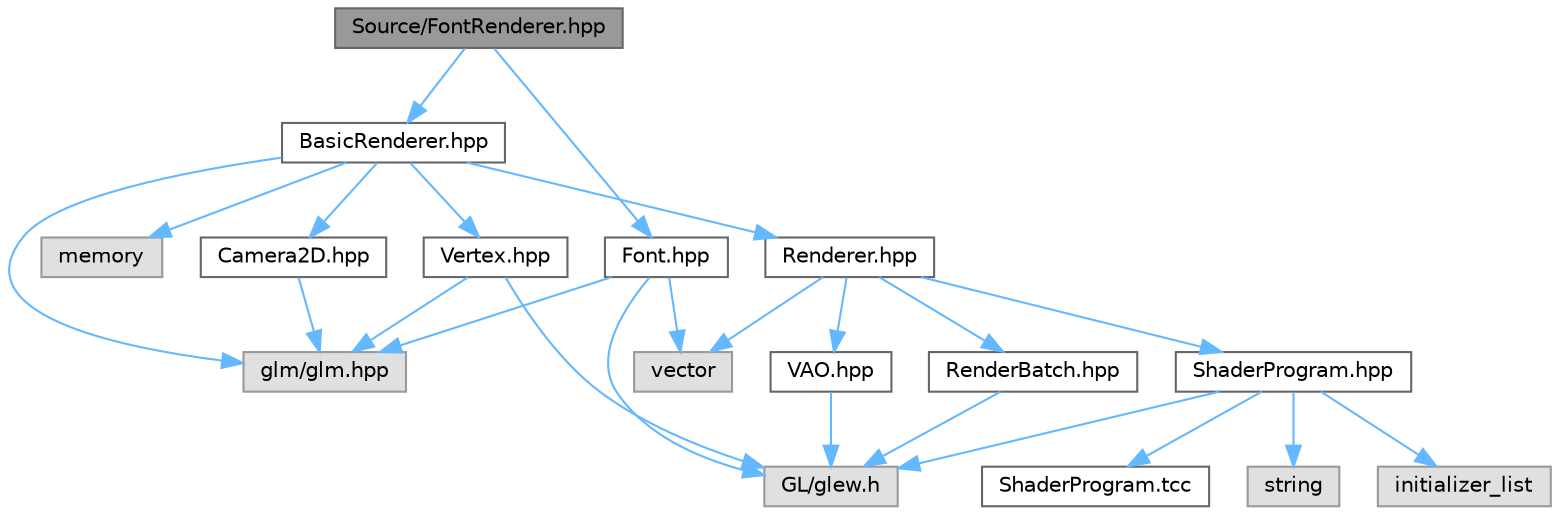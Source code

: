 digraph "Source/FontRenderer.hpp"
{
 // INTERACTIVE_SVG=YES
 // LATEX_PDF_SIZE
  bgcolor="transparent";
  edge [fontname=Helvetica,fontsize=10,labelfontname=Helvetica,labelfontsize=10];
  node [fontname=Helvetica,fontsize=10,shape=box,height=0.2,width=0.4];
  Node1 [label="Source/FontRenderer.hpp",height=0.2,width=0.4,color="gray40", fillcolor="grey60", style="filled", fontcolor="black",tooltip=" "];
  Node1 -> Node2 [color="steelblue1",style="solid"];
  Node2 [label="Font.hpp",height=0.2,width=0.4,color="grey40", fillcolor="white", style="filled",URL="$_font_8hpp.html",tooltip=" "];
  Node2 -> Node3 [color="steelblue1",style="solid"];
  Node3 [label="glm/glm.hpp",height=0.2,width=0.4,color="grey60", fillcolor="#E0E0E0", style="filled",tooltip=" "];
  Node2 -> Node4 [color="steelblue1",style="solid"];
  Node4 [label="GL/glew.h",height=0.2,width=0.4,color="grey60", fillcolor="#E0E0E0", style="filled",tooltip=" "];
  Node2 -> Node5 [color="steelblue1",style="solid"];
  Node5 [label="vector",height=0.2,width=0.4,color="grey60", fillcolor="#E0E0E0", style="filled",tooltip=" "];
  Node1 -> Node6 [color="steelblue1",style="solid"];
  Node6 [label="BasicRenderer.hpp",height=0.2,width=0.4,color="grey40", fillcolor="white", style="filled",URL="$_basic_renderer_8hpp.html",tooltip=" "];
  Node6 -> Node3 [color="steelblue1",style="solid"];
  Node6 -> Node7 [color="steelblue1",style="solid"];
  Node7 [label="memory",height=0.2,width=0.4,color="grey60", fillcolor="#E0E0E0", style="filled",tooltip=" "];
  Node6 -> Node8 [color="steelblue1",style="solid"];
  Node8 [label="Renderer.hpp",height=0.2,width=0.4,color="grey40", fillcolor="white", style="filled",URL="$_renderer_8hpp.html",tooltip=" "];
  Node8 -> Node5 [color="steelblue1",style="solid"];
  Node8 -> Node9 [color="steelblue1",style="solid"];
  Node9 [label="ShaderProgram.hpp",height=0.2,width=0.4,color="grey40", fillcolor="white", style="filled",URL="$_shader_program_8hpp.html",tooltip=" "];
  Node9 -> Node10 [color="steelblue1",style="solid"];
  Node10 [label="string",height=0.2,width=0.4,color="grey60", fillcolor="#E0E0E0", style="filled",tooltip=" "];
  Node9 -> Node11 [color="steelblue1",style="solid"];
  Node11 [label="initializer_list",height=0.2,width=0.4,color="grey60", fillcolor="#E0E0E0", style="filled",tooltip=" "];
  Node9 -> Node4 [color="steelblue1",style="solid"];
  Node9 -> Node12 [color="steelblue1",style="solid"];
  Node12 [label="ShaderProgram.tcc",height=0.2,width=0.4,color="grey40", fillcolor="white", style="filled",URL="$_shader_program_8tcc.html",tooltip=" "];
  Node8 -> Node13 [color="steelblue1",style="solid"];
  Node13 [label="VAO.hpp",height=0.2,width=0.4,color="grey40", fillcolor="white", style="filled",URL="$_v_a_o_8hpp.html",tooltip=" "];
  Node13 -> Node4 [color="steelblue1",style="solid"];
  Node8 -> Node14 [color="steelblue1",style="solid"];
  Node14 [label="RenderBatch.hpp",height=0.2,width=0.4,color="grey40", fillcolor="white", style="filled",URL="$_render_batch_8hpp.html",tooltip=" "];
  Node14 -> Node4 [color="steelblue1",style="solid"];
  Node6 -> Node15 [color="steelblue1",style="solid"];
  Node15 [label="Vertex.hpp",height=0.2,width=0.4,color="grey40", fillcolor="white", style="filled",URL="$_vertex_8hpp.html",tooltip=" "];
  Node15 -> Node4 [color="steelblue1",style="solid"];
  Node15 -> Node3 [color="steelblue1",style="solid"];
  Node6 -> Node16 [color="steelblue1",style="solid"];
  Node16 [label="Camera2D.hpp",height=0.2,width=0.4,color="grey40", fillcolor="white", style="filled",URL="$_camera2_d_8hpp.html",tooltip=" "];
  Node16 -> Node3 [color="steelblue1",style="solid"];
}

